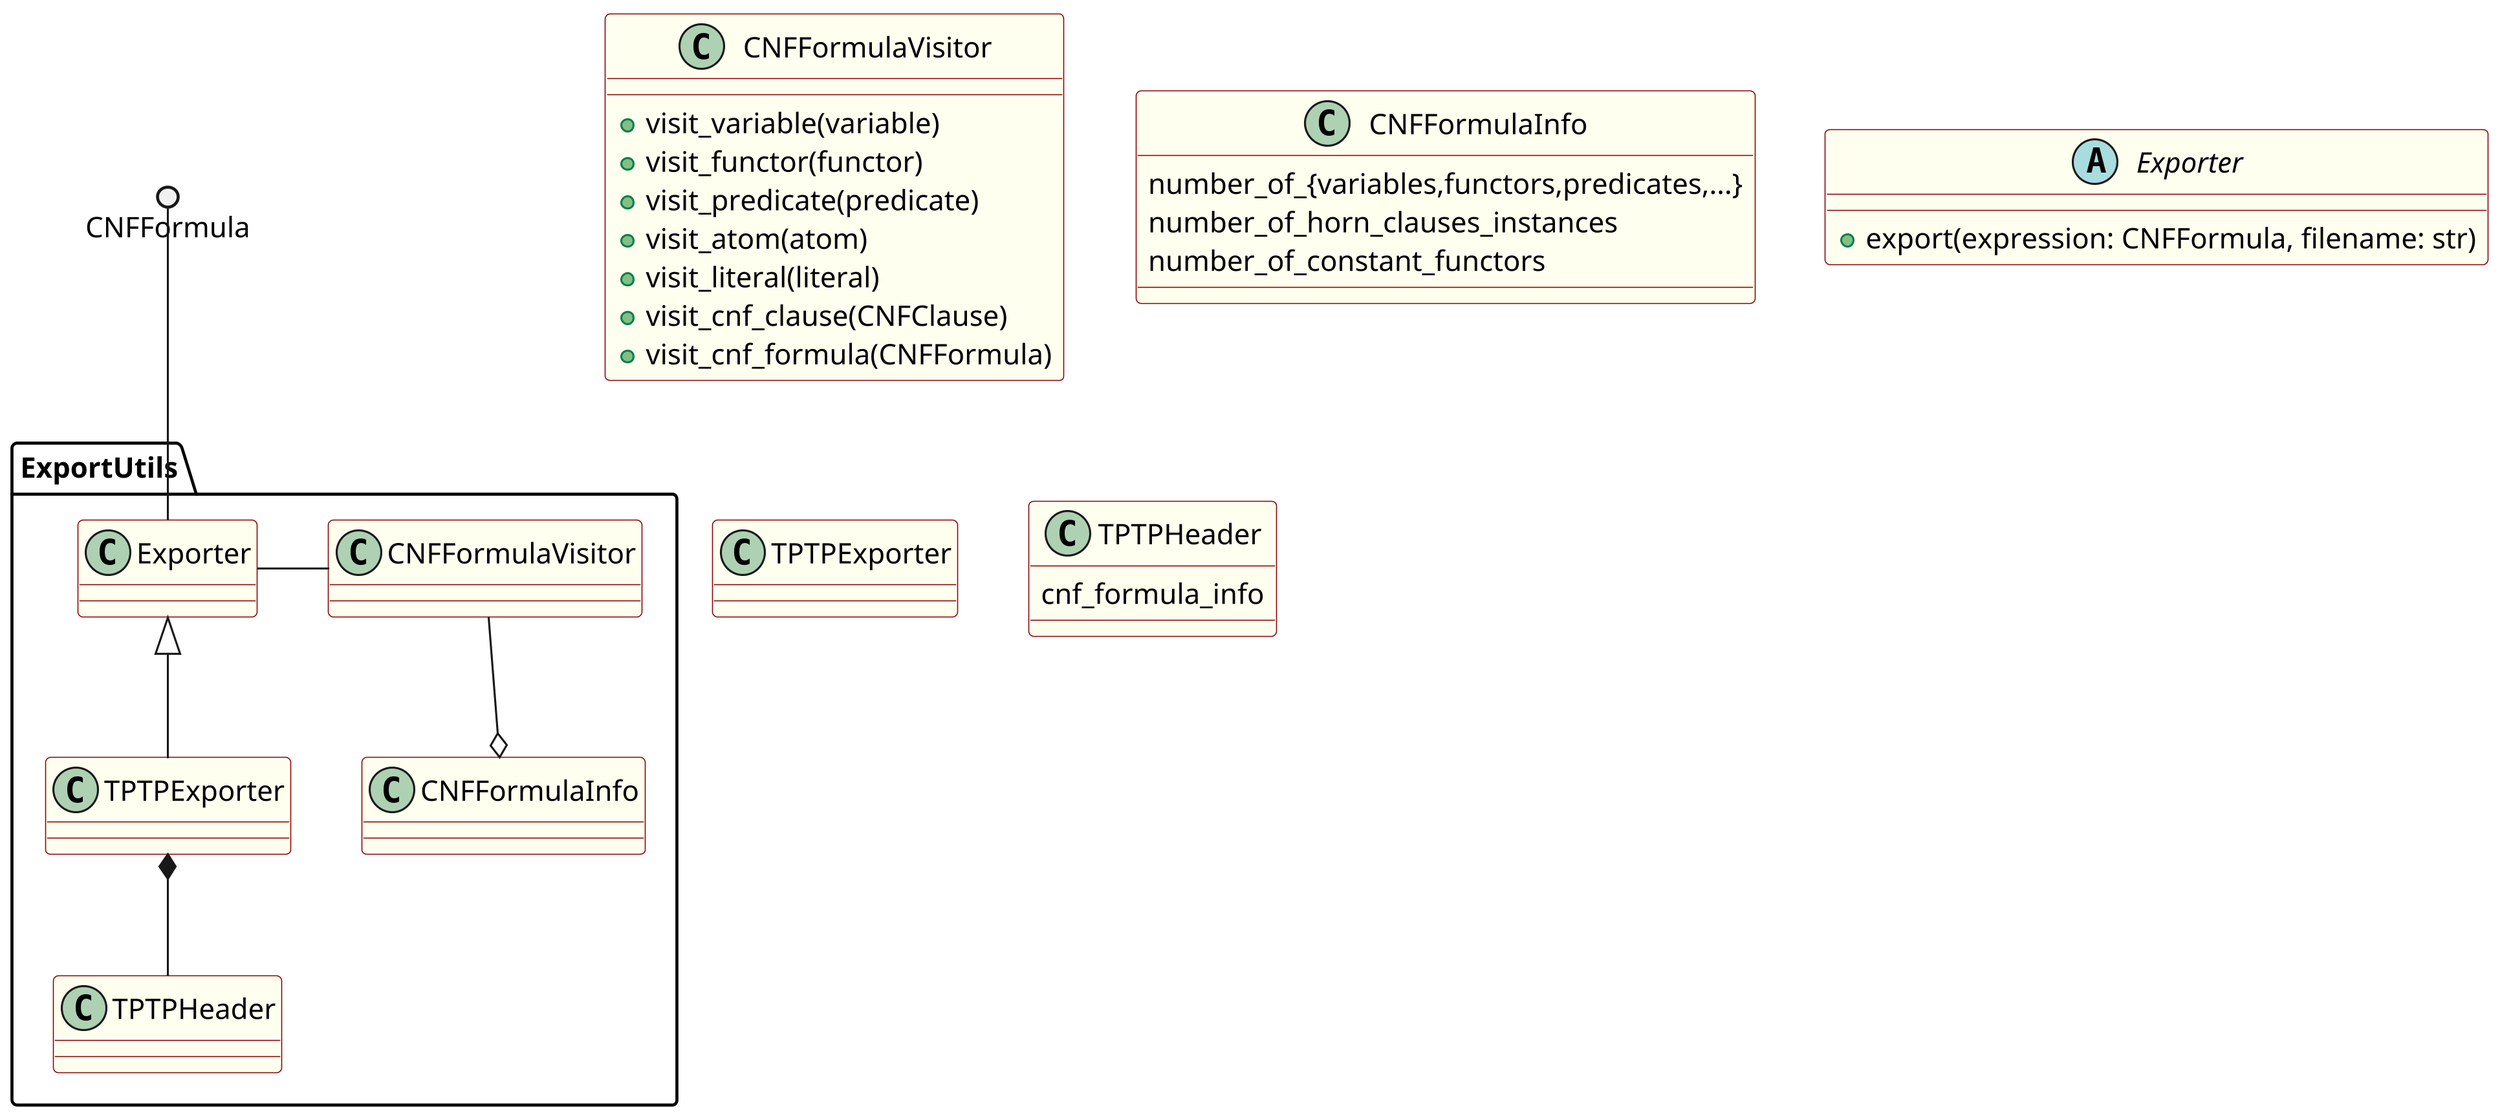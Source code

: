 @startuml
skinparam dpi 300

skinparam class {
  backgroundColor Ivory
  borderColor DarkRed
}

package ExportUtils {
  Exporter <|-- TPTPExporter
  Exporter - CNFFormulaVisitor
  TPTPExporter *-- TPTPHeader
  CNFFormulaVisitor --o CNFFormulaInfo
}

CNFFormula ()-- Exporter

class CNFFormulaVisitor {
  + visit_variable(variable)
  + visit_functor(functor)
  + visit_predicate(predicate)
  + visit_atom(atom)
  + visit_literal(literal)
  + visit_cnf_clause(CNFClause)
  + visit_cnf_formula(CNFFormula)
}

class CNFFormulaInfo {
  number_of_{variables,functors,predicates,...}
  number_of_horn_clauses_instances
  number_of_constant_functors
}

abstract class Exporter {
+ export(expression: CNFFormula, filename: str) 
}

class TPTPExporter {
}

class TPTPHeader {
  cnf_formula_info
}

@enduml
